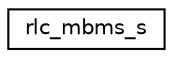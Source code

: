 digraph "Graphical Class Hierarchy"
{
 // LATEX_PDF_SIZE
  edge [fontname="Helvetica",fontsize="10",labelfontname="Helvetica",labelfontsize="10"];
  node [fontname="Helvetica",fontsize="10",shape=record];
  rankdir="LR";
  Node0 [label="rlc_mbms_s",height=0.2,width=0.4,color="black", fillcolor="white", style="filled",URL="$structrlc__mbms__s.html",tooltip=" "];
}
